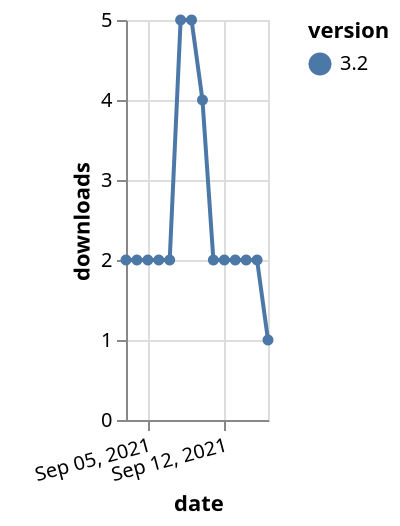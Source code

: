 {"$schema": "https://vega.github.io/schema/vega-lite/v5.json", "description": "A simple bar chart with embedded data.", "data": {"values": [{"date": "2021-09-03", "total": 2958, "delta": 2, "version": "3.2"}, {"date": "2021-09-04", "total": 2960, "delta": 2, "version": "3.2"}, {"date": "2021-09-05", "total": 2962, "delta": 2, "version": "3.2"}, {"date": "2021-09-06", "total": 2964, "delta": 2, "version": "3.2"}, {"date": "2021-09-07", "total": 2966, "delta": 2, "version": "3.2"}, {"date": "2021-09-08", "total": 2971, "delta": 5, "version": "3.2"}, {"date": "2021-09-09", "total": 2976, "delta": 5, "version": "3.2"}, {"date": "2021-09-10", "total": 2980, "delta": 4, "version": "3.2"}, {"date": "2021-09-11", "total": 2982, "delta": 2, "version": "3.2"}, {"date": "2021-09-12", "total": 2984, "delta": 2, "version": "3.2"}, {"date": "2021-09-13", "total": 2986, "delta": 2, "version": "3.2"}, {"date": "2021-09-14", "total": 2988, "delta": 2, "version": "3.2"}, {"date": "2021-09-15", "total": 2990, "delta": 2, "version": "3.2"}, {"date": "2021-09-16", "total": 2991, "delta": 1, "version": "3.2"}]}, "width": "container", "mark": {"type": "line", "point": {"filled": true}}, "encoding": {"x": {"field": "date", "type": "temporal", "timeUnit": "yearmonthdate", "title": "date", "axis": {"labelAngle": -15}}, "y": {"field": "delta", "type": "quantitative", "title": "downloads"}, "color": {"field": "version", "type": "nominal"}, "tooltip": {"field": "delta"}}}